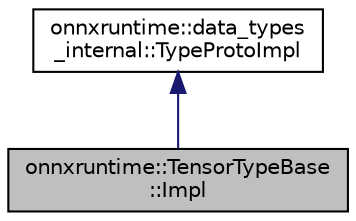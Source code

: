 digraph "onnxruntime::TensorTypeBase::Impl"
{
  edge [fontname="Helvetica",fontsize="10",labelfontname="Helvetica",labelfontsize="10"];
  node [fontname="Helvetica",fontsize="10",shape=record];
  Node2 [label="onnxruntime::TensorTypeBase\l::Impl",height=0.2,width=0.4,color="black", fillcolor="grey75", style="filled", fontcolor="black"];
  Node3 -> Node2 [dir="back",color="midnightblue",fontsize="10",style="solid",fontname="Helvetica"];
  Node3 [label="onnxruntime::data_types\l_internal::TypeProtoImpl",height=0.2,width=0.4,color="black", fillcolor="white", style="filled",URL="$structonnxruntime_1_1data__types__internal_1_1TypeProtoImpl.html"];
}

